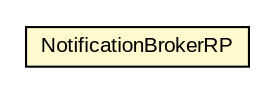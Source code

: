 #!/usr/local/bin/dot
#
# Class diagram 
# Generated by UMLGraph version R5_6-24-gf6e263 (http://www.umlgraph.org/)
#

digraph G {
	edge [fontname="arial",fontsize=10,labelfontname="arial",labelfontsize=10];
	node [fontname="arial",fontsize=10,shape=plaintext];
	nodesep=0.25;
	ranksep=0.5;
	// org.oasis_open.docs.wsn.br_2.NotificationBrokerRP
	c772458 [label=<<table title="org.oasis_open.docs.wsn.br_2.NotificationBrokerRP" border="0" cellborder="1" cellspacing="0" cellpadding="2" port="p" bgcolor="lemonChiffon" href="./NotificationBrokerRP.html">
		<tr><td><table border="0" cellspacing="0" cellpadding="1">
<tr><td align="center" balign="center"> NotificationBrokerRP </td></tr>
		</table></td></tr>
		</table>>, URL="./NotificationBrokerRP.html", fontname="arial", fontcolor="black", fontsize=10.0];
}

